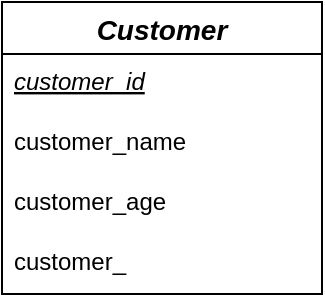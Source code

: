 <mxfile version="17.4.5" type="github" pages="2">
  <diagram id="pf8kzA5mwkVqxGSMUFJB" name="Page-1">
    <mxGraphModel dx="670" dy="1144" grid="1" gridSize="10" guides="1" tooltips="1" connect="1" arrows="1" fold="1" page="1" pageScale="1" pageWidth="827" pageHeight="1169" math="0" shadow="0">
      <root>
        <mxCell id="0" />
        <mxCell id="1" parent="0" />
        <mxCell id="QRbVFw-D7sX0KP1sk1Ei-1" value="Customer" style="swimlane;fontStyle=3;childLayout=stackLayout;horizontal=1;startSize=26;horizontalStack=0;resizeParent=1;resizeParentMax=0;resizeLast=0;collapsible=1;marginBottom=0;align=center;fontSize=14;verticalAlign=middle;" vertex="1" parent="1">
          <mxGeometry x="160" y="360" width="160" height="146" as="geometry" />
        </mxCell>
        <mxCell id="QRbVFw-D7sX0KP1sk1Ei-2" value="customer_id" style="text;strokeColor=none;fillColor=none;spacingLeft=4;spacingRight=4;overflow=hidden;rotatable=0;points=[[0,0.5],[1,0.5]];portConstraint=eastwest;fontSize=12;fontStyle=6;fontFamily=Helvetica;perimeterSpacing=0;" vertex="1" parent="QRbVFw-D7sX0KP1sk1Ei-1">
          <mxGeometry y="26" width="160" height="30" as="geometry" />
        </mxCell>
        <mxCell id="QRbVFw-D7sX0KP1sk1Ei-3" value="customer_name" style="text;strokeColor=none;fillColor=none;spacingLeft=4;spacingRight=4;overflow=hidden;rotatable=0;points=[[0,0.5],[1,0.5]];portConstraint=eastwest;fontSize=12;" vertex="1" parent="QRbVFw-D7sX0KP1sk1Ei-1">
          <mxGeometry y="56" width="160" height="30" as="geometry" />
        </mxCell>
        <mxCell id="QRbVFw-D7sX0KP1sk1Ei-4" value="customer_age&#xa;" style="text;strokeColor=none;fillColor=none;spacingLeft=4;spacingRight=4;overflow=hidden;rotatable=0;points=[[0,0.5],[1,0.5]];portConstraint=eastwest;fontSize=12;" vertex="1" parent="QRbVFw-D7sX0KP1sk1Ei-1">
          <mxGeometry y="86" width="160" height="30" as="geometry" />
        </mxCell>
        <mxCell id="QRbVFw-D7sX0KP1sk1Ei-7" value="customer_" style="text;strokeColor=none;fillColor=none;spacingLeft=4;spacingRight=4;overflow=hidden;rotatable=0;points=[[0,0.5],[1,0.5]];portConstraint=eastwest;fontSize=12;" vertex="1" parent="QRbVFw-D7sX0KP1sk1Ei-1">
          <mxGeometry y="116" width="160" height="30" as="geometry" />
        </mxCell>
      </root>
    </mxGraphModel>
  </diagram>
  <diagram id="P2qfRYm4Roha0jIMA9y6" name="practice 7.3">
    <mxGraphModel dx="544" dy="843" grid="1" gridSize="10" guides="1" tooltips="1" connect="1" arrows="1" fold="1" page="1" pageScale="1" pageWidth="827" pageHeight="1169" math="0" shadow="0">
      <root>
        <mxCell id="0" />
        <mxCell id="1" parent="0" />
        <mxCell id="yhey9HQg_yreEYnHgVHO-1" value="Match" style="swimlane;fontStyle=1;childLayout=stackLayout;horizontal=1;startSize=26;horizontalStack=0;resizeParent=1;resizeParentMax=0;resizeLast=0;collapsible=1;marginBottom=0;align=center;fontSize=14;fontFamily=Helvetica;" vertex="1" parent="1">
          <mxGeometry x="230" y="520" width="160" height="236" as="geometry" />
        </mxCell>
        <mxCell id="yhey9HQg_yreEYnHgVHO-2" value="match_ID" style="text;strokeColor=none;fillColor=none;spacingLeft=4;spacingRight=4;overflow=hidden;rotatable=0;points=[[0,0.5],[1,0.5]];portConstraint=eastwest;fontSize=12;fontFamily=Helvetica;fontStyle=4" vertex="1" parent="yhey9HQg_yreEYnHgVHO-1">
          <mxGeometry y="26" width="160" height="30" as="geometry" />
        </mxCell>
        <mxCell id="yhey9HQg_yreEYnHgVHO-5" value="match_date" style="text;strokeColor=none;fillColor=none;spacingLeft=4;spacingRight=4;overflow=hidden;rotatable=0;points=[[0,0.5],[1,0.5]];portConstraint=eastwest;fontSize=12;fontFamily=Helvetica;" vertex="1" parent="yhey9HQg_yreEYnHgVHO-1">
          <mxGeometry y="56" width="160" height="30" as="geometry" />
        </mxCell>
        <mxCell id="yhey9HQg_yreEYnHgVHO-9" value="home_or_away" style="text;strokeColor=none;fillColor=none;spacingLeft=4;spacingRight=4;overflow=hidden;rotatable=0;points=[[0,0.5],[1,0.5]];portConstraint=eastwest;fontSize=12;fontFamily=Helvetica;" vertex="1" parent="yhey9HQg_yreEYnHgVHO-1">
          <mxGeometry y="86" width="160" height="30" as="geometry" />
        </mxCell>
        <mxCell id="yhey9HQg_yreEYnHgVHO-3" value="opponent_team_name" style="text;strokeColor=none;fillColor=none;spacingLeft=4;spacingRight=4;overflow=hidden;rotatable=0;points=[[0,0.5],[1,0.5]];portConstraint=eastwest;fontSize=12;fontFamily=Helvetica;" vertex="1" parent="yhey9HQg_yreEYnHgVHO-1">
          <mxGeometry y="116" width="160" height="30" as="geometry" />
        </mxCell>
        <mxCell id="yhey9HQg_yreEYnHgVHO-6" value="team_score" style="text;strokeColor=none;fillColor=none;spacingLeft=4;spacingRight=4;overflow=hidden;rotatable=0;points=[[0,0.5],[1,0.5]];portConstraint=eastwest;fontSize=12;fontFamily=Helvetica;" vertex="1" parent="yhey9HQg_yreEYnHgVHO-1">
          <mxGeometry y="146" width="160" height="30" as="geometry" />
        </mxCell>
        <mxCell id="yhey9HQg_yreEYnHgVHO-7" value="opponent_score" style="text;strokeColor=none;fillColor=none;spacingLeft=4;spacingRight=4;overflow=hidden;rotatable=0;points=[[0,0.5],[1,0.5]];portConstraint=eastwest;fontSize=12;fontFamily=Helvetica;" vertex="1" parent="yhey9HQg_yreEYnHgVHO-1">
          <mxGeometry y="176" width="160" height="30" as="geometry" />
        </mxCell>
        <mxCell id="yhey9HQg_yreEYnHgVHO-8" value="result()" style="text;strokeColor=none;fillColor=none;spacingLeft=4;spacingRight=4;overflow=hidden;rotatable=0;points=[[0,0.5],[1,0.5]];portConstraint=eastwest;fontSize=12;fontFamily=Helvetica;" vertex="1" parent="yhey9HQg_yreEYnHgVHO-1">
          <mxGeometry y="206" width="160" height="30" as="geometry" />
        </mxCell>
        <mxCell id="yhey9HQg_yreEYnHgVHO-10" value="Player" style="swimlane;fontStyle=1;childLayout=stackLayout;horizontal=1;startSize=26;horizontalStack=0;resizeParent=1;resizeParentMax=0;resizeLast=0;collapsible=1;marginBottom=0;align=center;fontSize=14;fontFamily=Helvetica;" vertex="1" parent="1">
          <mxGeometry x="630" y="490" width="180" height="296" as="geometry" />
        </mxCell>
        <mxCell id="yhey9HQg_yreEYnHgVHO-11" value="player_ID" style="text;strokeColor=none;fillColor=none;spacingLeft=4;spacingRight=4;overflow=hidden;rotatable=0;points=[[0,0.5],[1,0.5]];portConstraint=eastwest;fontSize=12;fontFamily=Helvetica;fontStyle=4" vertex="1" parent="yhey9HQg_yreEYnHgVHO-10">
          <mxGeometry y="26" width="180" height="30" as="geometry" />
        </mxCell>
        <mxCell id="yhey9HQg_yreEYnHgVHO-12" value="player_name" style="text;strokeColor=none;fillColor=none;spacingLeft=4;spacingRight=4;overflow=hidden;rotatable=0;points=[[0,0.5],[1,0.5]];portConstraint=eastwest;fontSize=12;fontFamily=Helvetica;" vertex="1" parent="yhey9HQg_yreEYnHgVHO-10">
          <mxGeometry y="56" width="180" height="30" as="geometry" />
        </mxCell>
        <mxCell id="yhey9HQg_yreEYnHgVHO-13" value="player_age" style="text;strokeColor=none;fillColor=none;spacingLeft=4;spacingRight=4;overflow=hidden;rotatable=0;points=[[0,0.5],[1,0.5]];portConstraint=eastwest;fontSize=12;fontFamily=Helvetica;" vertex="1" parent="yhey9HQg_yreEYnHgVHO-10">
          <mxGeometry y="86" width="180" height="30" as="geometry" />
        </mxCell>
        <mxCell id="yhey9HQg_yreEYnHgVHO-15" value="minutes_played_per_game()" style="text;strokeColor=none;fillColor=none;spacingLeft=4;spacingRight=4;overflow=hidden;rotatable=0;points=[[0,0.5],[1,0.5]];portConstraint=eastwest;fontSize=12;fontFamily=Helvetica;" vertex="1" parent="yhey9HQg_yreEYnHgVHO-10">
          <mxGeometry y="116" width="180" height="30" as="geometry" />
        </mxCell>
        <mxCell id="yhey9HQg_yreEYnHgVHO-16" value="points_per_game()" style="text;strokeColor=none;fillColor=none;spacingLeft=4;spacingRight=4;overflow=hidden;rotatable=0;points=[[0,0.5],[1,0.5]];portConstraint=eastwest;fontSize=12;fontFamily=Helvetica;" vertex="1" parent="yhey9HQg_yreEYnHgVHO-10">
          <mxGeometry y="146" width="180" height="30" as="geometry" />
        </mxCell>
        <mxCell id="yhey9HQg_yreEYnHgVHO-17" value="rebounds_per_game()" style="text;strokeColor=none;fillColor=none;spacingLeft=4;spacingRight=4;overflow=hidden;rotatable=0;points=[[0,0.5],[1,0.5]];portConstraint=eastwest;fontSize=12;fontFamily=Helvetica;" vertex="1" parent="yhey9HQg_yreEYnHgVHO-10">
          <mxGeometry y="176" width="180" height="30" as="geometry" />
        </mxCell>
        <mxCell id="yhey9HQg_yreEYnHgVHO-18" value="assists_per_game()" style="text;strokeColor=none;fillColor=none;spacingLeft=4;spacingRight=4;overflow=hidden;rotatable=0;points=[[0,0.5],[1,0.5]];portConstraint=eastwest;fontSize=12;fontFamily=Helvetica;" vertex="1" parent="yhey9HQg_yreEYnHgVHO-10">
          <mxGeometry y="206" width="180" height="30" as="geometry" />
        </mxCell>
        <mxCell id="yhey9HQg_yreEYnHgVHO-19" value="blocks_per_game()" style="text;strokeColor=none;fillColor=none;spacingLeft=4;spacingRight=4;overflow=hidden;rotatable=0;points=[[0,0.5],[1,0.5]];portConstraint=eastwest;fontSize=12;fontFamily=Helvetica;" vertex="1" parent="yhey9HQg_yreEYnHgVHO-10">
          <mxGeometry y="236" width="180" height="30" as="geometry" />
        </mxCell>
        <mxCell id="yhey9HQg_yreEYnHgVHO-20" value="steals_per_game()" style="text;strokeColor=none;fillColor=none;spacingLeft=4;spacingRight=4;overflow=hidden;rotatable=0;points=[[0,0.5],[1,0.5]];portConstraint=eastwest;fontSize=12;fontFamily=Helvetica;" vertex="1" parent="yhey9HQg_yreEYnHgVHO-10">
          <mxGeometry y="266" width="180" height="30" as="geometry" />
        </mxCell>
        <mxCell id="yhey9HQg_yreEYnHgVHO-21" value="Boxscore" style="shape=rhombus;perimeter=rhombusPerimeter;whiteSpace=wrap;html=1;align=center;fontFamily=Helvetica;fontSize=14;" vertex="1" parent="1">
          <mxGeometry x="450" y="608" width="120" height="60" as="geometry" />
        </mxCell>
        <mxCell id="yhey9HQg_yreEYnHgVHO-22" value="" style="endArrow=none;html=1;rounded=0;fontFamily=Helvetica;fontSize=14;" edge="1" parent="1">
          <mxGeometry relative="1" as="geometry">
            <mxPoint x="390" y="637.58" as="sourcePoint" />
            <mxPoint x="450" y="638" as="targetPoint" />
          </mxGeometry>
        </mxCell>
        <mxCell id="yhey9HQg_yreEYnHgVHO-23" value="1..n" style="text;html=1;strokeColor=none;fillColor=none;align=center;verticalAlign=middle;whiteSpace=wrap;rounded=0;fontFamily=Helvetica;fontSize=14;" vertex="1" parent="1">
          <mxGeometry x="390" y="620" width="60" height="18" as="geometry" />
        </mxCell>
        <mxCell id="yhey9HQg_yreEYnHgVHO-24" value="" style="endArrow=none;html=1;rounded=0;fontFamily=Helvetica;fontSize=14;" edge="1" parent="1">
          <mxGeometry relative="1" as="geometry">
            <mxPoint x="570" y="637.52" as="sourcePoint" />
            <mxPoint x="630" y="637.94" as="targetPoint" />
          </mxGeometry>
        </mxCell>
        <mxCell id="yhey9HQg_yreEYnHgVHO-25" value="0..n" style="text;html=1;strokeColor=none;fillColor=none;align=center;verticalAlign=middle;whiteSpace=wrap;rounded=0;fontFamily=Helvetica;fontSize=14;" vertex="1" parent="1">
          <mxGeometry x="570" y="619.94" width="60" height="18" as="geometry" />
        </mxCell>
        <mxCell id="yhey9HQg_yreEYnHgVHO-26" value="" style="endArrow=none;dashed=1;html=1;rounded=0;fontFamily=Helvetica;fontSize=14;exitX=0.497;exitY=-0.066;exitDx=0;exitDy=0;exitPerimeter=0;" edge="1" parent="1" source="yhey9HQg_yreEYnHgVHO-32">
          <mxGeometry width="50" height="50" relative="1" as="geometry">
            <mxPoint x="509.6" y="726" as="sourcePoint" />
            <mxPoint x="509.6" y="668" as="targetPoint" />
          </mxGeometry>
        </mxCell>
        <mxCell id="yhey9HQg_yreEYnHgVHO-31" value="" style="swimlane;fontStyle=0;childLayout=stackLayout;horizontal=1;startSize=0;horizontalStack=0;resizeParent=1;resizeParentMax=0;resizeLast=0;collapsible=1;marginBottom=0;fontFamily=Helvetica;fontSize=14;" vertex="1" parent="1">
          <mxGeometry x="440" y="720" width="140" height="180" as="geometry" />
        </mxCell>
        <mxCell id="yhey9HQg_yreEYnHgVHO-32" value="minutes_played" style="text;strokeColor=none;fillColor=none;align=left;verticalAlign=middle;spacingLeft=4;spacingRight=4;overflow=hidden;points=[[0,0.5],[1,0.5]];portConstraint=eastwest;rotatable=0;fontFamily=Helvetica;fontSize=14;" vertex="1" parent="yhey9HQg_yreEYnHgVHO-31">
          <mxGeometry width="140" height="30" as="geometry" />
        </mxCell>
        <mxCell id="yhey9HQg_yreEYnHgVHO-33" value="points" style="text;strokeColor=none;fillColor=none;align=left;verticalAlign=middle;spacingLeft=4;spacingRight=4;overflow=hidden;points=[[0,0.5],[1,0.5]];portConstraint=eastwest;rotatable=0;fontFamily=Helvetica;fontSize=14;" vertex="1" parent="yhey9HQg_yreEYnHgVHO-31">
          <mxGeometry y="30" width="140" height="30" as="geometry" />
        </mxCell>
        <mxCell id="yhey9HQg_yreEYnHgVHO-34" value="rebounds" style="text;strokeColor=none;fillColor=none;align=left;verticalAlign=middle;spacingLeft=4;spacingRight=4;overflow=hidden;points=[[0,0.5],[1,0.5]];portConstraint=eastwest;rotatable=0;fontFamily=Helvetica;fontSize=14;" vertex="1" parent="yhey9HQg_yreEYnHgVHO-31">
          <mxGeometry y="60" width="140" height="30" as="geometry" />
        </mxCell>
        <mxCell id="yhey9HQg_yreEYnHgVHO-35" value="assists" style="text;strokeColor=none;fillColor=none;align=left;verticalAlign=middle;spacingLeft=4;spacingRight=4;overflow=hidden;points=[[0,0.5],[1,0.5]];portConstraint=eastwest;rotatable=0;fontFamily=Helvetica;fontSize=14;" vertex="1" parent="yhey9HQg_yreEYnHgVHO-31">
          <mxGeometry y="90" width="140" height="30" as="geometry" />
        </mxCell>
        <mxCell id="yhey9HQg_yreEYnHgVHO-36" value="blocks" style="text;strokeColor=none;fillColor=none;align=left;verticalAlign=middle;spacingLeft=4;spacingRight=4;overflow=hidden;points=[[0,0.5],[1,0.5]];portConstraint=eastwest;rotatable=0;fontFamily=Helvetica;fontSize=14;" vertex="1" parent="yhey9HQg_yreEYnHgVHO-31">
          <mxGeometry y="120" width="140" height="30" as="geometry" />
        </mxCell>
        <mxCell id="yhey9HQg_yreEYnHgVHO-37" value="steals" style="text;strokeColor=none;fillColor=none;align=left;verticalAlign=middle;spacingLeft=4;spacingRight=4;overflow=hidden;points=[[0,0.5],[1,0.5]];portConstraint=eastwest;rotatable=0;fontFamily=Helvetica;fontSize=14;" vertex="1" parent="yhey9HQg_yreEYnHgVHO-31">
          <mxGeometry y="150" width="140" height="30" as="geometry" />
        </mxCell>
      </root>
    </mxGraphModel>
  </diagram>
</mxfile>
